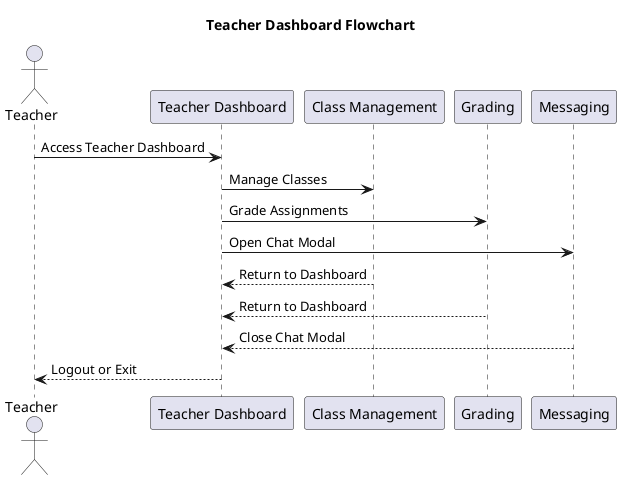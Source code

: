 @startuml Teacher Dashboard
title Teacher Dashboard Flowchart

actor Teacher
participant "Teacher Dashboard" as TeacherDash
participant "Class Management" as ClassMgmt
participant "Grading" as Grading
participant "Messaging" as Messaging

Teacher -> TeacherDash: Access Teacher Dashboard
TeacherDash -> ClassMgmt: Manage Classes
TeacherDash -> Grading: Grade Assignments
TeacherDash -> Messaging: Open Chat Modal

ClassMgmt --> TeacherDash: Return to Dashboard
Grading --> TeacherDash: Return to Dashboard
Messaging --> TeacherDash: Close Chat Modal

TeacherDash --> Teacher: Logout or Exit

@enduml